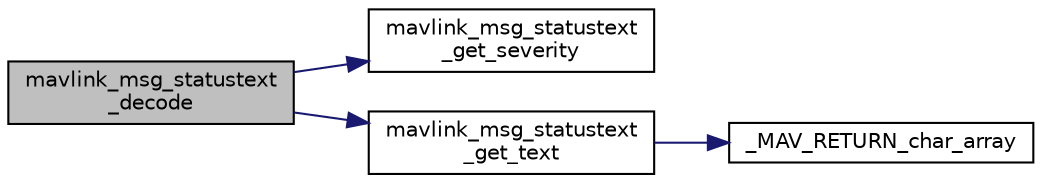 digraph "mavlink_msg_statustext_decode"
{
 // INTERACTIVE_SVG=YES
  edge [fontname="Helvetica",fontsize="10",labelfontname="Helvetica",labelfontsize="10"];
  node [fontname="Helvetica",fontsize="10",shape=record];
  rankdir="LR";
  Node1 [label="mavlink_msg_statustext\l_decode",height=0.2,width=0.4,color="black", fillcolor="grey75", style="filled" fontcolor="black"];
  Node1 -> Node2 [color="midnightblue",fontsize="10",style="solid",fontname="Helvetica"];
  Node2 [label="mavlink_msg_statustext\l_get_severity",height=0.2,width=0.4,color="black", fillcolor="white", style="filled",URL="$v1_80_2common_2mavlink__msg__statustext_8h.html#a965c672802dc7e09ed8d4a10242e8d22",tooltip="Send a statustext message. "];
  Node1 -> Node3 [color="midnightblue",fontsize="10",style="solid",fontname="Helvetica"];
  Node3 [label="mavlink_msg_statustext\l_get_text",height=0.2,width=0.4,color="black", fillcolor="white", style="filled",URL="$v1_80_2common_2mavlink__msg__statustext_8h.html#adc04e672475793ee0f7e128a078f4d4a",tooltip="Get field text from statustext message. "];
  Node3 -> Node4 [color="midnightblue",fontsize="10",style="solid",fontname="Helvetica"];
  Node4 [label="_MAV_RETURN_char_array",height=0.2,width=0.4,color="black", fillcolor="white", style="filled",URL="$v0_89_2protocol_8h.html#a12ebb16564718cc14d12b46458bbb290"];
}
